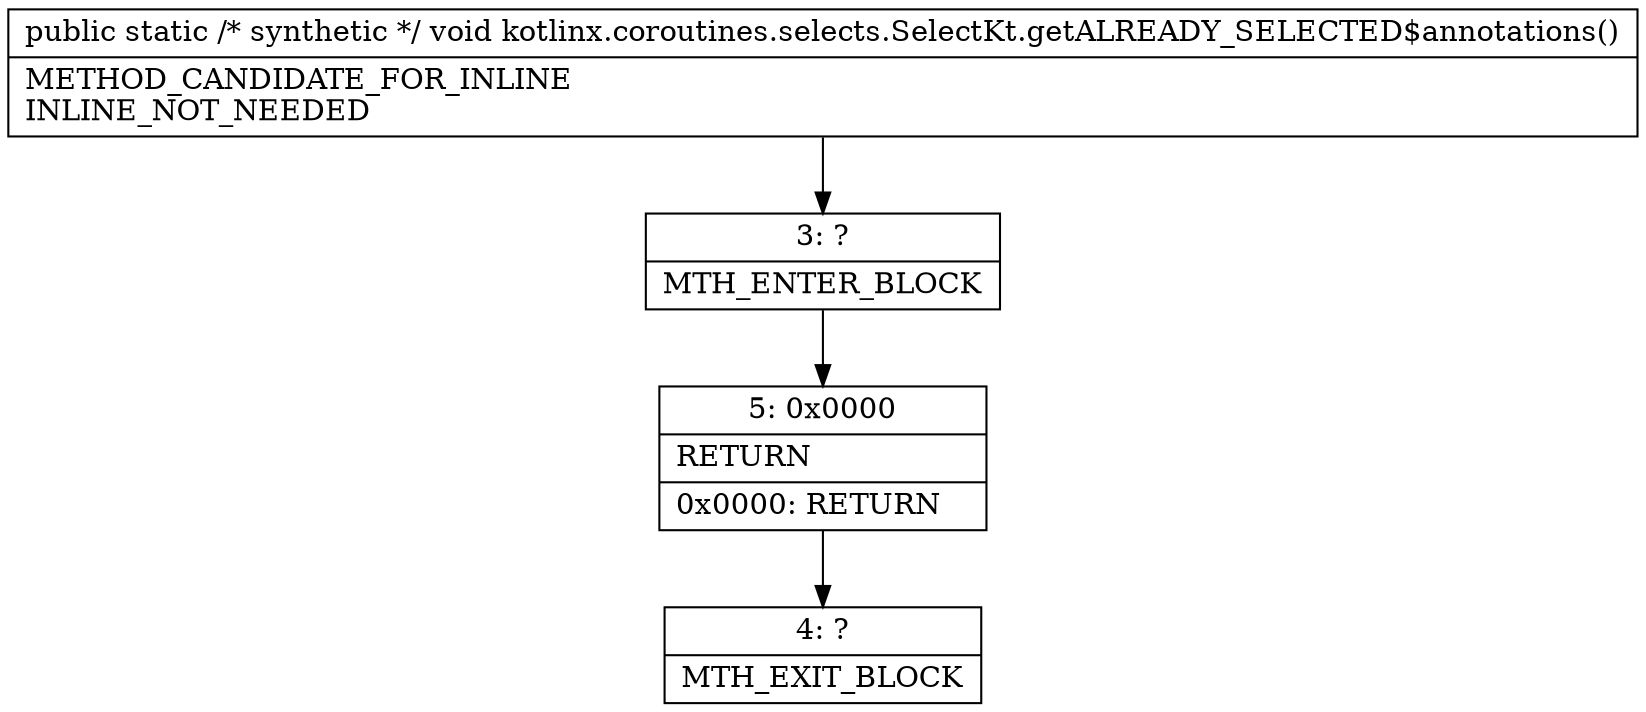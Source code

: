 digraph "CFG forkotlinx.coroutines.selects.SelectKt.getALREADY_SELECTED$annotations()V" {
Node_3 [shape=record,label="{3\:\ ?|MTH_ENTER_BLOCK\l}"];
Node_5 [shape=record,label="{5\:\ 0x0000|RETURN\l|0x0000: RETURN   \l}"];
Node_4 [shape=record,label="{4\:\ ?|MTH_EXIT_BLOCK\l}"];
MethodNode[shape=record,label="{public static \/* synthetic *\/ void kotlinx.coroutines.selects.SelectKt.getALREADY_SELECTED$annotations()  | METHOD_CANDIDATE_FOR_INLINE\lINLINE_NOT_NEEDED\l}"];
MethodNode -> Node_3;Node_3 -> Node_5;
Node_5 -> Node_4;
}

